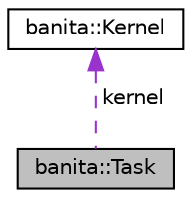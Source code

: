 digraph "banita::Task"
{
 // LATEX_PDF_SIZE
  edge [fontname="Helvetica",fontsize="10",labelfontname="Helvetica",labelfontsize="10"];
  node [fontname="Helvetica",fontsize="10",shape=record];
  Node5 [label="banita::Task",height=0.2,width=0.4,color="black", fillcolor="grey75", style="filled", fontcolor="black",tooltip=" "];
  Node6 -> Node5 [dir="back",color="darkorchid3",fontsize="10",style="dashed",label=" kernel" ,fontname="Helvetica"];
  Node6 [label="banita::Kernel",height=0.2,width=0.4,color="black", fillcolor="white", style="filled",URL="$d6/d5d/classbanita_1_1_kernel.html",tooltip=" "];
}
